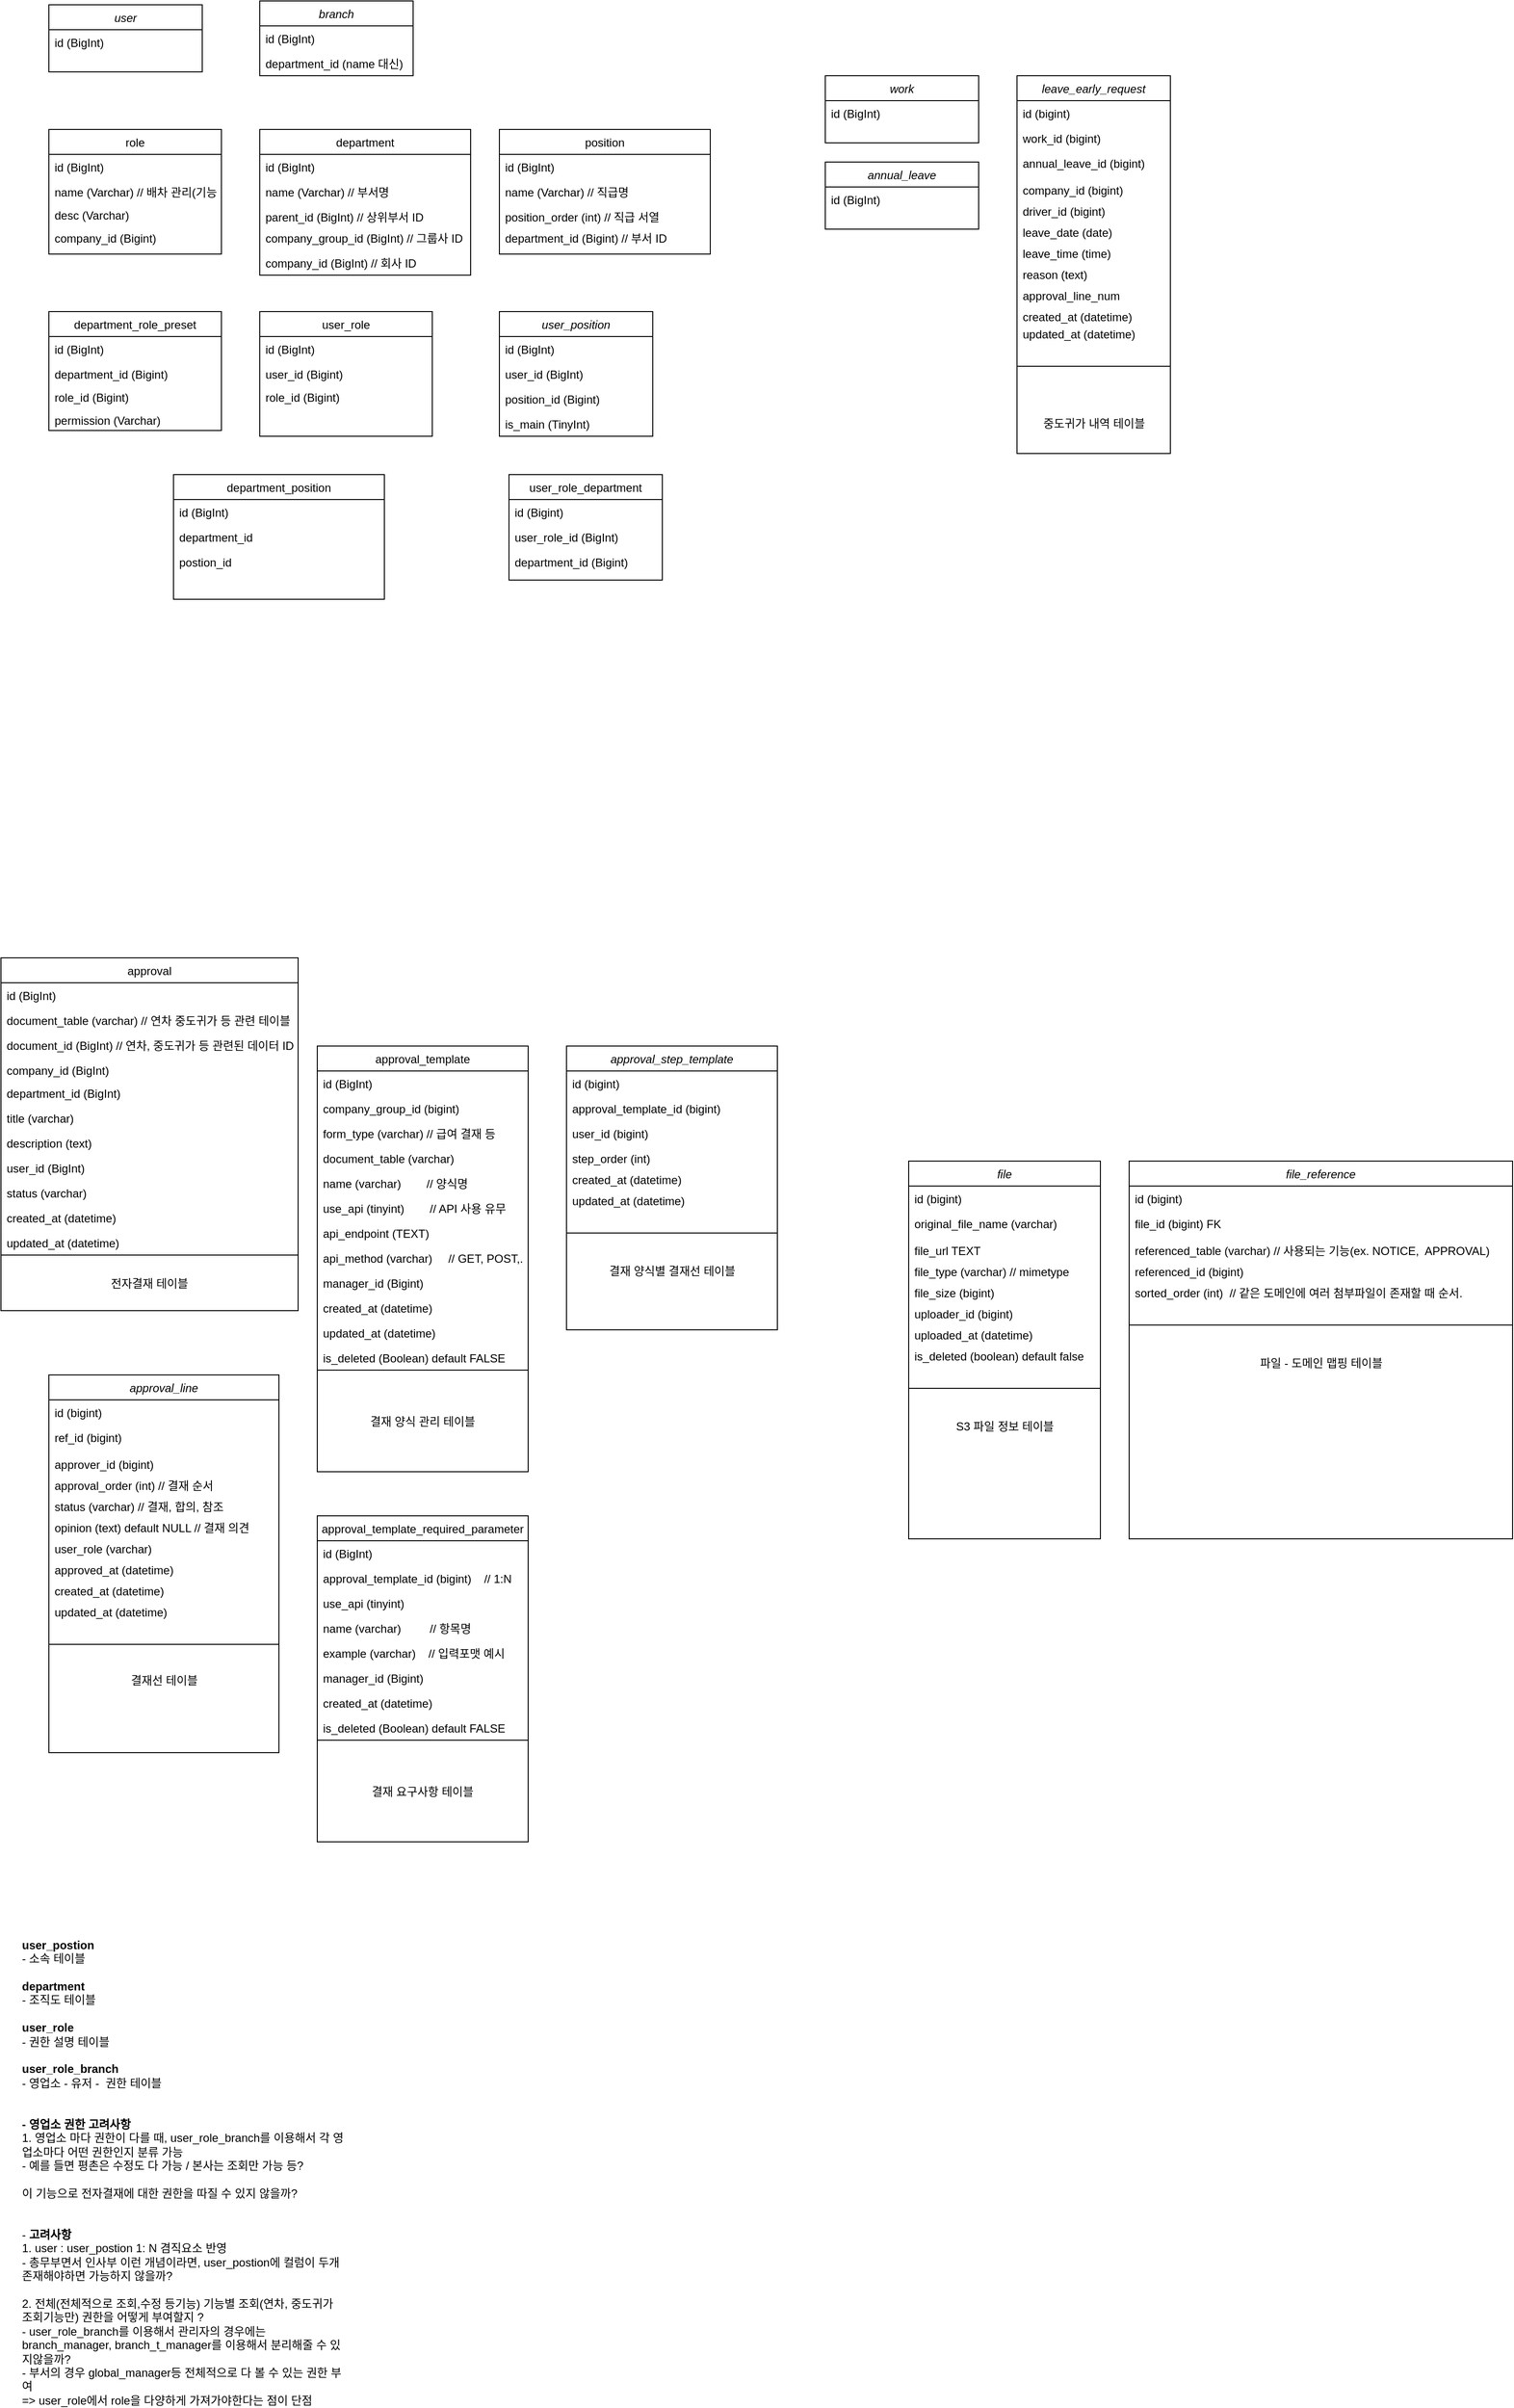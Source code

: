 <mxfile version="27.0.8">
  <diagram name="Page-1" id="8zf7ixl62vUncIlSJN14">
    <mxGraphModel dx="2066" dy="1150" grid="1" gridSize="10" guides="1" tooltips="1" connect="1" arrows="1" fold="1" page="1" pageScale="1" pageWidth="827" pageHeight="1169" math="0" shadow="0">
      <root>
        <mxCell id="0" />
        <mxCell id="1" parent="0" />
        <mxCell id="S9YEt4T9Fx8UtY1OD3hM-1" value="leave_early_request" style="swimlane;fontStyle=2;align=center;verticalAlign=top;childLayout=stackLayout;horizontal=1;startSize=26;horizontalStack=0;resizeParent=1;resizeLast=0;collapsible=1;marginBottom=0;rounded=0;shadow=0;strokeWidth=1;" parent="1" vertex="1">
          <mxGeometry x="1090" y="138" width="160" height="394" as="geometry">
            <mxRectangle x="230" y="140" width="160" height="26" as="alternateBounds" />
          </mxGeometry>
        </mxCell>
        <mxCell id="S9YEt4T9Fx8UtY1OD3hM-2" value="id (bigint)  " style="text;align=left;verticalAlign=top;spacingLeft=4;spacingRight=4;overflow=hidden;rotatable=0;points=[[0,0.5],[1,0.5]];portConstraint=eastwest;" parent="S9YEt4T9Fx8UtY1OD3hM-1" vertex="1">
          <mxGeometry y="26" width="160" height="26" as="geometry" />
        </mxCell>
        <mxCell id="XApq--l90MngrBawVmHC-1" value="work_id (bigint)" style="text;align=left;verticalAlign=top;spacingLeft=4;spacingRight=4;overflow=hidden;rotatable=0;points=[[0,0.5],[1,0.5]];portConstraint=eastwest;" parent="S9YEt4T9Fx8UtY1OD3hM-1" vertex="1">
          <mxGeometry y="52" width="160" height="26" as="geometry" />
        </mxCell>
        <mxCell id="S9YEt4T9Fx8UtY1OD3hM-3" value="annual_leave_id (bigint)&#xa;" style="text;align=left;verticalAlign=top;spacingLeft=4;spacingRight=4;overflow=hidden;rotatable=0;points=[[0,0.5],[1,0.5]];portConstraint=eastwest;rounded=0;shadow=0;html=0;" parent="S9YEt4T9Fx8UtY1OD3hM-1" vertex="1">
          <mxGeometry y="78" width="160" height="28" as="geometry" />
        </mxCell>
        <mxCell id="S9YEt4T9Fx8UtY1OD3hM-4" value="company_id (bigint)" style="text;align=left;verticalAlign=top;spacingLeft=4;spacingRight=4;overflow=hidden;rotatable=0;points=[[0,0.5],[1,0.5]];portConstraint=eastwest;rounded=0;shadow=0;html=0;" parent="S9YEt4T9Fx8UtY1OD3hM-1" vertex="1">
          <mxGeometry y="106" width="160" height="22" as="geometry" />
        </mxCell>
        <mxCell id="S9YEt4T9Fx8UtY1OD3hM-5" value="driver_id (bigint)" style="text;align=left;verticalAlign=top;spacingLeft=4;spacingRight=4;overflow=hidden;rotatable=0;points=[[0,0.5],[1,0.5]];portConstraint=eastwest;rounded=0;shadow=0;html=0;" parent="S9YEt4T9Fx8UtY1OD3hM-1" vertex="1">
          <mxGeometry y="128" width="160" height="22" as="geometry" />
        </mxCell>
        <mxCell id="S9YEt4T9Fx8UtY1OD3hM-6" value="leave_date (date)" style="text;align=left;verticalAlign=top;spacingLeft=4;spacingRight=4;overflow=hidden;rotatable=0;points=[[0,0.5],[1,0.5]];portConstraint=eastwest;rounded=0;shadow=0;html=0;" parent="S9YEt4T9Fx8UtY1OD3hM-1" vertex="1">
          <mxGeometry y="150" width="160" height="22" as="geometry" />
        </mxCell>
        <mxCell id="S9YEt4T9Fx8UtY1OD3hM-7" value="leave_time (time)" style="text;align=left;verticalAlign=top;spacingLeft=4;spacingRight=4;overflow=hidden;rotatable=0;points=[[0,0.5],[1,0.5]];portConstraint=eastwest;rounded=0;shadow=0;html=0;" parent="S9YEt4T9Fx8UtY1OD3hM-1" vertex="1">
          <mxGeometry y="172" width="160" height="22" as="geometry" />
        </mxCell>
        <mxCell id="S9YEt4T9Fx8UtY1OD3hM-8" value="reason (text)                   " style="text;align=left;verticalAlign=top;spacingLeft=4;spacingRight=4;overflow=hidden;rotatable=0;points=[[0,0.5],[1,0.5]];portConstraint=eastwest;rounded=0;shadow=0;html=0;" parent="S9YEt4T9Fx8UtY1OD3hM-1" vertex="1">
          <mxGeometry y="194" width="160" height="22" as="geometry" />
        </mxCell>
        <mxCell id="S9YEt4T9Fx8UtY1OD3hM-38" value="approval_line_num" style="text;align=left;verticalAlign=top;spacingLeft=4;spacingRight=4;overflow=hidden;rotatable=0;points=[[0,0.5],[1,0.5]];portConstraint=eastwest;rounded=0;shadow=0;html=0;" parent="S9YEt4T9Fx8UtY1OD3hM-1" vertex="1">
          <mxGeometry y="216" width="160" height="22" as="geometry" />
        </mxCell>
        <mxCell id="S9YEt4T9Fx8UtY1OD3hM-14" value="created_at (datetime)" style="text;align=left;verticalAlign=top;spacingLeft=4;spacingRight=4;overflow=hidden;rotatable=0;points=[[0,0.5],[1,0.5]];portConstraint=eastwest;rounded=0;shadow=0;html=0;" parent="S9YEt4T9Fx8UtY1OD3hM-1" vertex="1">
          <mxGeometry y="238" width="160" height="18" as="geometry" />
        </mxCell>
        <mxCell id="S9YEt4T9Fx8UtY1OD3hM-15" value="updated_at (datetime)" style="text;align=left;verticalAlign=top;spacingLeft=4;spacingRight=4;overflow=hidden;rotatable=0;points=[[0,0.5],[1,0.5]];portConstraint=eastwest;rounded=0;shadow=0;html=0;" parent="S9YEt4T9Fx8UtY1OD3hM-1" vertex="1">
          <mxGeometry y="256" width="160" height="22" as="geometry" />
        </mxCell>
        <mxCell id="S9YEt4T9Fx8UtY1OD3hM-16" value="" style="line;html=1;strokeWidth=1;align=left;verticalAlign=middle;spacingTop=-1;spacingLeft=3;spacingRight=3;rotatable=0;labelPosition=right;points=[];portConstraint=eastwest;" parent="S9YEt4T9Fx8UtY1OD3hM-1" vertex="1">
          <mxGeometry y="278" width="160" height="50" as="geometry" />
        </mxCell>
        <mxCell id="S9YEt4T9Fx8UtY1OD3hM-22" value="approval_line" style="swimlane;fontStyle=2;align=center;verticalAlign=top;childLayout=stackLayout;horizontal=1;startSize=26;horizontalStack=0;resizeParent=1;resizeLast=0;collapsible=1;marginBottom=0;rounded=0;shadow=0;strokeWidth=1;" parent="1" vertex="1">
          <mxGeometry x="80" y="1493" width="240" height="394" as="geometry">
            <mxRectangle x="230" y="140" width="160" height="26" as="alternateBounds" />
          </mxGeometry>
        </mxCell>
        <mxCell id="S9YEt4T9Fx8UtY1OD3hM-23" value="id (bigint)  " style="text;align=left;verticalAlign=top;spacingLeft=4;spacingRight=4;overflow=hidden;rotatable=0;points=[[0,0.5],[1,0.5]];portConstraint=eastwest;" parent="S9YEt4T9Fx8UtY1OD3hM-22" vertex="1">
          <mxGeometry y="26" width="240" height="26" as="geometry" />
        </mxCell>
        <mxCell id="S9YEt4T9Fx8UtY1OD3hM-24" value="ref_id (bigint)" style="text;align=left;verticalAlign=top;spacingLeft=4;spacingRight=4;overflow=hidden;rotatable=0;points=[[0,0.5],[1,0.5]];portConstraint=eastwest;rounded=0;shadow=0;html=0;" parent="S9YEt4T9Fx8UtY1OD3hM-22" vertex="1">
          <mxGeometry y="52" width="240" height="28" as="geometry" />
        </mxCell>
        <mxCell id="S9YEt4T9Fx8UtY1OD3hM-25" value="approver_id (bigint)" style="text;align=left;verticalAlign=top;spacingLeft=4;spacingRight=4;overflow=hidden;rotatable=0;points=[[0,0.5],[1,0.5]];portConstraint=eastwest;rounded=0;shadow=0;html=0;" parent="S9YEt4T9Fx8UtY1OD3hM-22" vertex="1">
          <mxGeometry y="80" width="240" height="22" as="geometry" />
        </mxCell>
        <mxCell id="S9YEt4T9Fx8UtY1OD3hM-26" value="approval_order (int) // 결재 순서" style="text;align=left;verticalAlign=top;spacingLeft=4;spacingRight=4;overflow=hidden;rotatable=0;points=[[0,0.5],[1,0.5]];portConstraint=eastwest;rounded=0;shadow=0;html=0;" parent="S9YEt4T9Fx8UtY1OD3hM-22" vertex="1">
          <mxGeometry y="102" width="240" height="22" as="geometry" />
        </mxCell>
        <mxCell id="S9YEt4T9Fx8UtY1OD3hM-27" value="status (varchar) // 결재, 합의, 참조" style="text;align=left;verticalAlign=top;spacingLeft=4;spacingRight=4;overflow=hidden;rotatable=0;points=[[0,0.5],[1,0.5]];portConstraint=eastwest;rounded=0;shadow=0;html=0;" parent="S9YEt4T9Fx8UtY1OD3hM-22" vertex="1">
          <mxGeometry y="124" width="240" height="22" as="geometry" />
        </mxCell>
        <mxCell id="qPx4dfgh2MWI2_YX_cLq-27" value="opinion (text) default NULL // 결재 의견" style="text;align=left;verticalAlign=top;spacingLeft=4;spacingRight=4;overflow=hidden;rotatable=0;points=[[0,0.5],[1,0.5]];portConstraint=eastwest;rounded=0;shadow=0;html=0;" parent="S9YEt4T9Fx8UtY1OD3hM-22" vertex="1">
          <mxGeometry y="146" width="240" height="22" as="geometry" />
        </mxCell>
        <mxCell id="S9YEt4T9Fx8UtY1OD3hM-28" value="user_role (varchar) " style="text;align=left;verticalAlign=top;spacingLeft=4;spacingRight=4;overflow=hidden;rotatable=0;points=[[0,0.5],[1,0.5]];portConstraint=eastwest;rounded=0;shadow=0;html=0;" parent="S9YEt4T9Fx8UtY1OD3hM-22" vertex="1">
          <mxGeometry y="168" width="240" height="22" as="geometry" />
        </mxCell>
        <mxCell id="S9YEt4T9Fx8UtY1OD3hM-32" value="approved_at (datetime)" style="text;align=left;verticalAlign=top;spacingLeft=4;spacingRight=4;overflow=hidden;rotatable=0;points=[[0,0.5],[1,0.5]];portConstraint=eastwest;rounded=0;shadow=0;html=0;" parent="S9YEt4T9Fx8UtY1OD3hM-22" vertex="1">
          <mxGeometry y="190" width="240" height="22" as="geometry" />
        </mxCell>
        <mxCell id="S9YEt4T9Fx8UtY1OD3hM-40" value="created_at (datetime)" style="text;align=left;verticalAlign=top;spacingLeft=4;spacingRight=4;overflow=hidden;rotatable=0;points=[[0,0.5],[1,0.5]];portConstraint=eastwest;rounded=0;shadow=0;html=0;" parent="S9YEt4T9Fx8UtY1OD3hM-22" vertex="1">
          <mxGeometry y="212" width="240" height="22" as="geometry" />
        </mxCell>
        <mxCell id="S9YEt4T9Fx8UtY1OD3hM-35" value="updated_at (datetime)" style="text;align=left;verticalAlign=top;spacingLeft=4;spacingRight=4;overflow=hidden;rotatable=0;points=[[0,0.5],[1,0.5]];portConstraint=eastwest;rounded=0;shadow=0;html=0;" parent="S9YEt4T9Fx8UtY1OD3hM-22" vertex="1">
          <mxGeometry y="234" width="240" height="22" as="geometry" />
        </mxCell>
        <mxCell id="S9YEt4T9Fx8UtY1OD3hM-36" value="" style="line;html=1;strokeWidth=1;align=left;verticalAlign=middle;spacingTop=-1;spacingLeft=3;spacingRight=3;rotatable=0;labelPosition=right;points=[];portConstraint=eastwest;" parent="S9YEt4T9Fx8UtY1OD3hM-22" vertex="1">
          <mxGeometry y="256" width="240" height="50" as="geometry" />
        </mxCell>
        <mxCell id="S9YEt4T9Fx8UtY1OD3hM-56" value="결재선 테이블&lt;div&gt;&lt;br&gt;&lt;/div&gt;" style="text;html=1;align=center;verticalAlign=middle;resizable=0;points=[];autosize=1;strokeColor=none;fillColor=none;" parent="S9YEt4T9Fx8UtY1OD3hM-22" vertex="1">
          <mxGeometry y="306" width="240" height="40" as="geometry" />
        </mxCell>
        <mxCell id="S9YEt4T9Fx8UtY1OD3hM-41" value="approval_step_template" style="swimlane;fontStyle=2;align=center;verticalAlign=top;childLayout=stackLayout;horizontal=1;startSize=26;horizontalStack=0;resizeParent=1;resizeLast=0;collapsible=1;marginBottom=0;rounded=0;shadow=0;strokeWidth=1;" parent="1" vertex="1">
          <mxGeometry x="620" y="1150" width="220" height="296" as="geometry">
            <mxRectangle x="230" y="140" width="160" height="26" as="alternateBounds" />
          </mxGeometry>
        </mxCell>
        <mxCell id="S9YEt4T9Fx8UtY1OD3hM-42" value="id (bigint)  " style="text;align=left;verticalAlign=top;spacingLeft=4;spacingRight=4;overflow=hidden;rotatable=0;points=[[0,0.5],[1,0.5]];portConstraint=eastwest;" parent="S9YEt4T9Fx8UtY1OD3hM-41" vertex="1">
          <mxGeometry y="26" width="220" height="26" as="geometry" />
        </mxCell>
        <mxCell id="qPx4dfgh2MWI2_YX_cLq-44" value="approval_template_id (bigint)  " style="text;align=left;verticalAlign=top;spacingLeft=4;spacingRight=4;overflow=hidden;rotatable=0;points=[[0,0.5],[1,0.5]];portConstraint=eastwest;" parent="S9YEt4T9Fx8UtY1OD3hM-41" vertex="1">
          <mxGeometry y="52" width="220" height="26" as="geometry" />
        </mxCell>
        <mxCell id="qPx4dfgh2MWI2_YX_cLq-45" value="user_id (bigint)" style="text;align=left;verticalAlign=top;spacingLeft=4;spacingRight=4;overflow=hidden;rotatable=0;points=[[0,0.5],[1,0.5]];portConstraint=eastwest;" parent="S9YEt4T9Fx8UtY1OD3hM-41" vertex="1">
          <mxGeometry y="78" width="220" height="26" as="geometry" />
        </mxCell>
        <mxCell id="S9YEt4T9Fx8UtY1OD3hM-44" value="step_order (int)" style="text;align=left;verticalAlign=top;spacingLeft=4;spacingRight=4;overflow=hidden;rotatable=0;points=[[0,0.5],[1,0.5]];portConstraint=eastwest;rounded=0;shadow=0;html=0;" parent="S9YEt4T9Fx8UtY1OD3hM-41" vertex="1">
          <mxGeometry y="104" width="220" height="22" as="geometry" />
        </mxCell>
        <mxCell id="S9YEt4T9Fx8UtY1OD3hM-49" value="created_at (datetime)" style="text;align=left;verticalAlign=top;spacingLeft=4;spacingRight=4;overflow=hidden;rotatable=0;points=[[0,0.5],[1,0.5]];portConstraint=eastwest;rounded=0;shadow=0;html=0;" parent="S9YEt4T9Fx8UtY1OD3hM-41" vertex="1">
          <mxGeometry y="126" width="220" height="22" as="geometry" />
        </mxCell>
        <mxCell id="S9YEt4T9Fx8UtY1OD3hM-50" value="updated_at (datetime)" style="text;align=left;verticalAlign=top;spacingLeft=4;spacingRight=4;overflow=hidden;rotatable=0;points=[[0,0.5],[1,0.5]];portConstraint=eastwest;rounded=0;shadow=0;html=0;" parent="S9YEt4T9Fx8UtY1OD3hM-41" vertex="1">
          <mxGeometry y="148" width="220" height="22" as="geometry" />
        </mxCell>
        <mxCell id="S9YEt4T9Fx8UtY1OD3hM-51" value="" style="line;html=1;strokeWidth=1;align=left;verticalAlign=middle;spacingTop=-1;spacingLeft=3;spacingRight=3;rotatable=0;labelPosition=right;points=[];portConstraint=eastwest;" parent="S9YEt4T9Fx8UtY1OD3hM-41" vertex="1">
          <mxGeometry y="170" width="220" height="50" as="geometry" />
        </mxCell>
        <mxCell id="S9YEt4T9Fx8UtY1OD3hM-52" value="결재 양식별 결재선 테이블" style="text;html=1;align=center;verticalAlign=middle;resizable=0;points=[];autosize=1;strokeColor=none;fillColor=none;" parent="S9YEt4T9Fx8UtY1OD3hM-41" vertex="1">
          <mxGeometry y="220" width="220" height="30" as="geometry" />
        </mxCell>
        <mxCell id="S9YEt4T9Fx8UtY1OD3hM-59" value="중도귀가 내역 테이블" style="text;html=1;align=center;verticalAlign=middle;resizable=0;points=[];autosize=1;strokeColor=none;fillColor=none;" parent="1" vertex="1">
          <mxGeometry x="1110" y="486" width="120" height="30" as="geometry" />
        </mxCell>
        <mxCell id="yOpz3iJKIaE72l2qNb2X-1" value="user_position" style="swimlane;fontStyle=2;align=center;verticalAlign=top;childLayout=stackLayout;horizontal=1;startSize=26;horizontalStack=0;resizeParent=1;resizeLast=0;collapsible=1;marginBottom=0;rounded=0;shadow=0;strokeWidth=1;" parent="1" vertex="1">
          <mxGeometry x="550" y="384" width="160" height="130" as="geometry">
            <mxRectangle x="230" y="140" width="160" height="26" as="alternateBounds" />
          </mxGeometry>
        </mxCell>
        <mxCell id="yOpz3iJKIaE72l2qNb2X-2" value="id (BigInt)   " style="text;align=left;verticalAlign=top;spacingLeft=4;spacingRight=4;overflow=hidden;rotatable=0;points=[[0,0.5],[1,0.5]];portConstraint=eastwest;" parent="yOpz3iJKIaE72l2qNb2X-1" vertex="1">
          <mxGeometry y="26" width="160" height="26" as="geometry" />
        </mxCell>
        <mxCell id="yOpz3iJKIaE72l2qNb2X-3" value="user_id (BigInt)" style="text;align=left;verticalAlign=top;spacingLeft=4;spacingRight=4;overflow=hidden;rotatable=0;points=[[0,0.5],[1,0.5]];portConstraint=eastwest;rounded=0;shadow=0;html=0;" parent="yOpz3iJKIaE72l2qNb2X-1" vertex="1">
          <mxGeometry y="52" width="160" height="26" as="geometry" />
        </mxCell>
        <mxCell id="yOpz3iJKIaE72l2qNb2X-5" value="position_id (Bigint)" style="text;align=left;verticalAlign=top;spacingLeft=4;spacingRight=4;overflow=hidden;rotatable=0;points=[[0,0.5],[1,0.5]];portConstraint=eastwest;rounded=0;shadow=0;html=0;" parent="yOpz3iJKIaE72l2qNb2X-1" vertex="1">
          <mxGeometry y="78" width="160" height="26" as="geometry" />
        </mxCell>
        <mxCell id="yOpz3iJKIaE72l2qNb2X-6" value="is_main (TinyInt)" style="text;align=left;verticalAlign=top;spacingLeft=4;spacingRight=4;overflow=hidden;rotatable=0;points=[[0,0.5],[1,0.5]];portConstraint=eastwest;rounded=0;shadow=0;html=0;" parent="yOpz3iJKIaE72l2qNb2X-1" vertex="1">
          <mxGeometry y="104" width="160" height="26" as="geometry" />
        </mxCell>
        <mxCell id="yOpz3iJKIaE72l2qNb2X-7" value="department_role_preset" style="swimlane;fontStyle=0;align=center;verticalAlign=top;childLayout=stackLayout;horizontal=1;startSize=26;horizontalStack=0;resizeParent=1;resizeLast=0;collapsible=1;marginBottom=0;rounded=0;shadow=0;strokeWidth=1;" parent="1" vertex="1">
          <mxGeometry x="80" y="384" width="180" height="124" as="geometry">
            <mxRectangle x="130" y="380" width="160" height="26" as="alternateBounds" />
          </mxGeometry>
        </mxCell>
        <mxCell id="yOpz3iJKIaE72l2qNb2X-8" value="id (BigInt)" style="text;align=left;verticalAlign=top;spacingLeft=4;spacingRight=4;overflow=hidden;rotatable=0;points=[[0,0.5],[1,0.5]];portConstraint=eastwest;" parent="yOpz3iJKIaE72l2qNb2X-7" vertex="1">
          <mxGeometry y="26" width="180" height="26" as="geometry" />
        </mxCell>
        <mxCell id="yOpz3iJKIaE72l2qNb2X-9" value="department_id (Bigint)" style="text;align=left;verticalAlign=top;spacingLeft=4;spacingRight=4;overflow=hidden;rotatable=0;points=[[0,0.5],[1,0.5]];portConstraint=eastwest;rounded=0;shadow=0;html=0;" parent="yOpz3iJKIaE72l2qNb2X-7" vertex="1">
          <mxGeometry y="52" width="180" height="24" as="geometry" />
        </mxCell>
        <mxCell id="yOpz3iJKIaE72l2qNb2X-10" value="role_id (Bigint)" style="text;align=left;verticalAlign=top;spacingLeft=4;spacingRight=4;overflow=hidden;rotatable=0;points=[[0,0.5],[1,0.5]];portConstraint=eastwest;rounded=0;shadow=0;html=0;" parent="yOpz3iJKIaE72l2qNb2X-7" vertex="1">
          <mxGeometry y="76" width="180" height="24" as="geometry" />
        </mxCell>
        <mxCell id="yOpz3iJKIaE72l2qNb2X-50" value="permission (Varchar)" style="text;align=left;verticalAlign=top;spacingLeft=4;spacingRight=4;overflow=hidden;rotatable=0;points=[[0,0.5],[1,0.5]];portConstraint=eastwest;rounded=0;shadow=0;html=0;" parent="yOpz3iJKIaE72l2qNb2X-7" vertex="1">
          <mxGeometry y="100" width="180" height="24" as="geometry" />
        </mxCell>
        <mxCell id="yOpz3iJKIaE72l2qNb2X-13" value="user_role_department&#xa;&#xa;" style="swimlane;fontStyle=0;align=center;verticalAlign=top;childLayout=stackLayout;horizontal=1;startSize=26;horizontalStack=0;resizeParent=1;resizeLast=0;collapsible=1;marginBottom=0;rounded=0;shadow=0;strokeWidth=1;" parent="1" vertex="1">
          <mxGeometry x="560" y="554" width="160" height="110" as="geometry">
            <mxRectangle x="340" y="380" width="170" height="26" as="alternateBounds" />
          </mxGeometry>
        </mxCell>
        <mxCell id="yOpz3iJKIaE72l2qNb2X-14" value="id (Bigint)" style="text;align=left;verticalAlign=top;spacingLeft=4;spacingRight=4;overflow=hidden;rotatable=0;points=[[0,0.5],[1,0.5]];portConstraint=eastwest;" parent="yOpz3iJKIaE72l2qNb2X-13" vertex="1">
          <mxGeometry y="26" width="160" height="26" as="geometry" />
        </mxCell>
        <mxCell id="yOpz3iJKIaE72l2qNb2X-16" value="user_role_id (BigInt)" style="text;align=left;verticalAlign=top;spacingLeft=4;spacingRight=4;overflow=hidden;rotatable=0;points=[[0,0.5],[1,0.5]];portConstraint=eastwest;" parent="yOpz3iJKIaE72l2qNb2X-13" vertex="1">
          <mxGeometry y="52" width="160" height="26" as="geometry" />
        </mxCell>
        <mxCell id="yOpz3iJKIaE72l2qNb2X-17" value="department_id (Bigint)" style="text;align=left;verticalAlign=top;spacingLeft=4;spacingRight=4;overflow=hidden;rotatable=0;points=[[0,0.5],[1,0.5]];portConstraint=eastwest;" parent="yOpz3iJKIaE72l2qNb2X-13" vertex="1">
          <mxGeometry y="78" width="160" height="26" as="geometry" />
        </mxCell>
        <mxCell id="yOpz3iJKIaE72l2qNb2X-18" value="department" style="swimlane;fontStyle=0;align=center;verticalAlign=top;childLayout=stackLayout;horizontal=1;startSize=26;horizontalStack=0;resizeParent=1;resizeLast=0;collapsible=1;marginBottom=0;rounded=0;shadow=0;strokeWidth=1;" parent="1" vertex="1">
          <mxGeometry x="300" y="194" width="220" height="152" as="geometry">
            <mxRectangle x="550" y="140" width="160" height="26" as="alternateBounds" />
          </mxGeometry>
        </mxCell>
        <mxCell id="yOpz3iJKIaE72l2qNb2X-19" value="id (BigInt)" style="text;align=left;verticalAlign=top;spacingLeft=4;spacingRight=4;overflow=hidden;rotatable=0;points=[[0,0.5],[1,0.5]];portConstraint=eastwest;" parent="yOpz3iJKIaE72l2qNb2X-18" vertex="1">
          <mxGeometry y="26" width="220" height="26" as="geometry" />
        </mxCell>
        <mxCell id="yOpz3iJKIaE72l2qNb2X-20" value="name (Varchar) // 부서명" style="text;align=left;verticalAlign=top;spacingLeft=4;spacingRight=4;overflow=hidden;rotatable=0;points=[[0,0.5],[1,0.5]];portConstraint=eastwest;rounded=0;shadow=0;html=0;" parent="yOpz3iJKIaE72l2qNb2X-18" vertex="1">
          <mxGeometry y="52" width="220" height="26" as="geometry" />
        </mxCell>
        <mxCell id="yOpz3iJKIaE72l2qNb2X-21" value="parent_id (BigInt) // 상위부서 ID" style="text;align=left;verticalAlign=top;spacingLeft=4;spacingRight=4;overflow=hidden;rotatable=0;points=[[0,0.5],[1,0.5]];portConstraint=eastwest;rounded=0;shadow=0;html=0;" parent="yOpz3iJKIaE72l2qNb2X-18" vertex="1">
          <mxGeometry y="78" width="220" height="22" as="geometry" />
        </mxCell>
        <mxCell id="yOpz3iJKIaE72l2qNb2X-34" value="company_group_id (BigInt) // 그룹사 ID" style="text;align=left;verticalAlign=top;spacingLeft=4;spacingRight=4;overflow=hidden;rotatable=0;points=[[0,0.5],[1,0.5]];portConstraint=eastwest;rounded=0;shadow=0;html=0;" parent="yOpz3iJKIaE72l2qNb2X-18" vertex="1">
          <mxGeometry y="100" width="220" height="26" as="geometry" />
        </mxCell>
        <mxCell id="yOpz3iJKIaE72l2qNb2X-35" value="company_id (BigInt) // 회사 ID" style="text;align=left;verticalAlign=top;spacingLeft=4;spacingRight=4;overflow=hidden;rotatable=0;points=[[0,0.5],[1,0.5]];portConstraint=eastwest;rounded=0;shadow=0;html=0;" parent="yOpz3iJKIaE72l2qNb2X-18" vertex="1">
          <mxGeometry y="126" width="220" height="26" as="geometry" />
        </mxCell>
        <mxCell id="yOpz3iJKIaE72l2qNb2X-24" value="user" style="swimlane;fontStyle=2;align=center;verticalAlign=top;childLayout=stackLayout;horizontal=1;startSize=26;horizontalStack=0;resizeParent=1;resizeLast=0;collapsible=1;marginBottom=0;rounded=0;shadow=0;strokeWidth=1;" parent="1" vertex="1">
          <mxGeometry x="80" y="64" width="160" height="70" as="geometry">
            <mxRectangle x="230" y="140" width="160" height="26" as="alternateBounds" />
          </mxGeometry>
        </mxCell>
        <mxCell id="yOpz3iJKIaE72l2qNb2X-25" value="id (BigInt)   " style="text;align=left;verticalAlign=top;spacingLeft=4;spacingRight=4;overflow=hidden;rotatable=0;points=[[0,0.5],[1,0.5]];portConstraint=eastwest;" parent="yOpz3iJKIaE72l2qNb2X-24" vertex="1">
          <mxGeometry y="26" width="160" height="26" as="geometry" />
        </mxCell>
        <mxCell id="yOpz3iJKIaE72l2qNb2X-28" value="branch" style="swimlane;fontStyle=2;align=center;verticalAlign=top;childLayout=stackLayout;horizontal=1;startSize=26;horizontalStack=0;resizeParent=1;resizeLast=0;collapsible=1;marginBottom=0;rounded=0;shadow=0;strokeWidth=1;" parent="1" vertex="1">
          <mxGeometry x="300" y="60" width="160" height="78" as="geometry">
            <mxRectangle x="230" y="140" width="160" height="26" as="alternateBounds" />
          </mxGeometry>
        </mxCell>
        <mxCell id="yOpz3iJKIaE72l2qNb2X-29" value="id (BigInt)   " style="text;align=left;verticalAlign=top;spacingLeft=4;spacingRight=4;overflow=hidden;rotatable=0;points=[[0,0.5],[1,0.5]];portConstraint=eastwest;" parent="yOpz3iJKIaE72l2qNb2X-28" vertex="1">
          <mxGeometry y="26" width="160" height="26" as="geometry" />
        </mxCell>
        <mxCell id="yOpz3iJKIaE72l2qNb2X-56" value="department_id (name 대신)" style="text;align=left;verticalAlign=top;spacingLeft=4;spacingRight=4;overflow=hidden;rotatable=0;points=[[0,0.5],[1,0.5]];portConstraint=eastwest;" parent="yOpz3iJKIaE72l2qNb2X-28" vertex="1">
          <mxGeometry y="52" width="160" height="26" as="geometry" />
        </mxCell>
        <mxCell id="yOpz3iJKIaE72l2qNb2X-31" value="&lt;b&gt;user_postion&lt;/b&gt;&lt;br&gt;- 소속 테이블&lt;div&gt;&lt;br&gt;&lt;/div&gt;&lt;div&gt;&lt;b&gt;department&lt;/b&gt;&lt;br&gt;- 조직도 테이블&lt;br&gt;&lt;br&gt;&lt;/div&gt;&lt;div&gt;&lt;b&gt;user_role&lt;/b&gt;&lt;br&gt;- 권한 설명 테이블&lt;/div&gt;&lt;div&gt;&lt;br&gt;&lt;/div&gt;&lt;div&gt;&lt;b&gt;user_role_branch&lt;/b&gt;&lt;/div&gt;&lt;div&gt;- 영업소 - 유저 -&amp;nbsp; 권한 테이블&lt;br&gt;&lt;br&gt;&lt;br&gt;&lt;b&gt;- 영업소 권한 고려사항&lt;/b&gt;&lt;br&gt;1. 영업소 마다 권한이 다를 때, user_role_branch를 이용해서 각 영업소마다 어떤 권한인지 분류 가능&lt;br&gt;- 예를 들면 평촌은 수정도 다 가능 / 본사는 조회만 가능 등?&lt;/div&gt;&lt;div&gt;&lt;br&gt;&lt;/div&gt;&lt;div&gt;이 기능으로 전자결재에 대한 권한을 따질 수 있지 않을까?&lt;/div&gt;&lt;div&gt;&lt;br&gt;&lt;br&gt;-&lt;b&gt; 고려사항&lt;/b&gt;&lt;br&gt;1. user : user_postion 1: N 겸직요소 반영&lt;/div&gt;&lt;div&gt;- 총무부면서 인사부 이런 개념이라면, user_postion에 컬럼이 두개 존재해야하면 가능하지 않을까?&lt;/div&gt;&lt;div&gt;&lt;br&gt;&lt;/div&gt;&lt;div&gt;2. 전체(전체적으로 조회,수정 등기능) 기능별 조회(연차, 중도귀가 조회기능만) 권한을 어떻게 부여할지 ?&lt;/div&gt;&lt;div&gt;- user_role_branch를 이용해서 관리자의 경우에는 branch_manager, branch_t_manager를 이용해서 분리해줄 수 있지않을까?&lt;br&gt;- 부서의 경우 global_manager등 전체적으로 다 볼 수 있는 권한 부여&lt;/div&gt;&lt;div&gt;=&amp;gt; user_role에서 role을 다양하게 가져가야한다는 점이 단점&lt;/div&gt;" style="text;html=1;align=left;verticalAlign=middle;whiteSpace=wrap;rounded=0;" parent="1" vertex="1">
          <mxGeometry x="50" y="2090" width="340" height="470" as="geometry" />
        </mxCell>
        <mxCell id="yOpz3iJKIaE72l2qNb2X-37" value="position" style="swimlane;fontStyle=0;align=center;verticalAlign=top;childLayout=stackLayout;horizontal=1;startSize=26;horizontalStack=0;resizeParent=1;resizeLast=0;collapsible=1;marginBottom=0;rounded=0;shadow=0;strokeWidth=1;" parent="1" vertex="1">
          <mxGeometry x="550" y="194" width="220" height="130" as="geometry">
            <mxRectangle x="550" y="140" width="160" height="26" as="alternateBounds" />
          </mxGeometry>
        </mxCell>
        <mxCell id="yOpz3iJKIaE72l2qNb2X-38" value="id (BigInt)" style="text;align=left;verticalAlign=top;spacingLeft=4;spacingRight=4;overflow=hidden;rotatable=0;points=[[0,0.5],[1,0.5]];portConstraint=eastwest;" parent="yOpz3iJKIaE72l2qNb2X-37" vertex="1">
          <mxGeometry y="26" width="220" height="26" as="geometry" />
        </mxCell>
        <mxCell id="yOpz3iJKIaE72l2qNb2X-39" value="name (Varchar) // 직급명" style="text;align=left;verticalAlign=top;spacingLeft=4;spacingRight=4;overflow=hidden;rotatable=0;points=[[0,0.5],[1,0.5]];portConstraint=eastwest;rounded=0;shadow=0;html=0;" parent="yOpz3iJKIaE72l2qNb2X-37" vertex="1">
          <mxGeometry y="52" width="220" height="26" as="geometry" />
        </mxCell>
        <mxCell id="yOpz3iJKIaE72l2qNb2X-40" value="position_order (int) // 직급 서열" style="text;align=left;verticalAlign=top;spacingLeft=4;spacingRight=4;overflow=hidden;rotatable=0;points=[[0,0.5],[1,0.5]];portConstraint=eastwest;rounded=0;shadow=0;html=0;" parent="yOpz3iJKIaE72l2qNb2X-37" vertex="1">
          <mxGeometry y="78" width="220" height="22" as="geometry" />
        </mxCell>
        <mxCell id="yOpz3iJKIaE72l2qNb2X-41" value="department_id (Bigint) // 부서 ID" style="text;align=left;verticalAlign=top;spacingLeft=4;spacingRight=4;overflow=hidden;rotatable=0;points=[[0,0.5],[1,0.5]];portConstraint=eastwest;rounded=0;shadow=0;html=0;" parent="yOpz3iJKIaE72l2qNb2X-37" vertex="1">
          <mxGeometry y="100" width="220" height="26" as="geometry" />
        </mxCell>
        <mxCell id="yOpz3iJKIaE72l2qNb2X-45" value="role" style="swimlane;fontStyle=0;align=center;verticalAlign=top;childLayout=stackLayout;horizontal=1;startSize=26;horizontalStack=0;resizeParent=1;resizeLast=0;collapsible=1;marginBottom=0;rounded=0;shadow=0;strokeWidth=1;" parent="1" vertex="1">
          <mxGeometry x="80" y="194" width="180" height="130" as="geometry">
            <mxRectangle x="130" y="380" width="160" height="26" as="alternateBounds" />
          </mxGeometry>
        </mxCell>
        <mxCell id="yOpz3iJKIaE72l2qNb2X-46" value="id (BigInt)" style="text;align=left;verticalAlign=top;spacingLeft=4;spacingRight=4;overflow=hidden;rotatable=0;points=[[0,0.5],[1,0.5]];portConstraint=eastwest;" parent="yOpz3iJKIaE72l2qNb2X-45" vertex="1">
          <mxGeometry y="26" width="180" height="26" as="geometry" />
        </mxCell>
        <mxCell id="yOpz3iJKIaE72l2qNb2X-47" value="name (Varchar) // 배차 관리(기능)" style="text;align=left;verticalAlign=top;spacingLeft=4;spacingRight=4;overflow=hidden;rotatable=0;points=[[0,0.5],[1,0.5]];portConstraint=eastwest;rounded=0;shadow=0;html=0;" parent="yOpz3iJKIaE72l2qNb2X-45" vertex="1">
          <mxGeometry y="52" width="180" height="24" as="geometry" />
        </mxCell>
        <mxCell id="yOpz3iJKIaE72l2qNb2X-48" value="desc (Varchar)" style="text;align=left;verticalAlign=top;spacingLeft=4;spacingRight=4;overflow=hidden;rotatable=0;points=[[0,0.5],[1,0.5]];portConstraint=eastwest;rounded=0;shadow=0;html=0;" parent="yOpz3iJKIaE72l2qNb2X-45" vertex="1">
          <mxGeometry y="76" width="180" height="24" as="geometry" />
        </mxCell>
        <mxCell id="yOpz3iJKIaE72l2qNb2X-49" value="company_id (Bigint)" style="text;align=left;verticalAlign=top;spacingLeft=4;spacingRight=4;overflow=hidden;rotatable=0;points=[[0,0.5],[1,0.5]];portConstraint=eastwest;rounded=0;shadow=0;html=0;" parent="yOpz3iJKIaE72l2qNb2X-45" vertex="1">
          <mxGeometry y="100" width="180" height="24" as="geometry" />
        </mxCell>
        <mxCell id="yOpz3iJKIaE72l2qNb2X-51" value="user_role" style="swimlane;fontStyle=0;align=center;verticalAlign=top;childLayout=stackLayout;horizontal=1;startSize=26;horizontalStack=0;resizeParent=1;resizeLast=0;collapsible=1;marginBottom=0;rounded=0;shadow=0;strokeWidth=1;" parent="1" vertex="1">
          <mxGeometry x="300" y="384" width="180" height="130" as="geometry">
            <mxRectangle x="130" y="380" width="160" height="26" as="alternateBounds" />
          </mxGeometry>
        </mxCell>
        <mxCell id="yOpz3iJKIaE72l2qNb2X-52" value="id (BigInt)" style="text;align=left;verticalAlign=top;spacingLeft=4;spacingRight=4;overflow=hidden;rotatable=0;points=[[0,0.5],[1,0.5]];portConstraint=eastwest;" parent="yOpz3iJKIaE72l2qNb2X-51" vertex="1">
          <mxGeometry y="26" width="180" height="26" as="geometry" />
        </mxCell>
        <mxCell id="yOpz3iJKIaE72l2qNb2X-53" value="user_id (Bigint)" style="text;align=left;verticalAlign=top;spacingLeft=4;spacingRight=4;overflow=hidden;rotatable=0;points=[[0,0.5],[1,0.5]];portConstraint=eastwest;rounded=0;shadow=0;html=0;" parent="yOpz3iJKIaE72l2qNb2X-51" vertex="1">
          <mxGeometry y="52" width="180" height="24" as="geometry" />
        </mxCell>
        <mxCell id="yOpz3iJKIaE72l2qNb2X-54" value="role_id (Bigint)" style="text;align=left;verticalAlign=top;spacingLeft=4;spacingRight=4;overflow=hidden;rotatable=0;points=[[0,0.5],[1,0.5]];portConstraint=eastwest;rounded=0;shadow=0;html=0;" parent="yOpz3iJKIaE72l2qNb2X-51" vertex="1">
          <mxGeometry y="76" width="180" height="24" as="geometry" />
        </mxCell>
        <mxCell id="inn9aU1gSN0s8worG6A0-8" value="department_position" style="swimlane;fontStyle=0;align=center;verticalAlign=top;childLayout=stackLayout;horizontal=1;startSize=26;horizontalStack=0;resizeParent=1;resizeLast=0;collapsible=1;marginBottom=0;rounded=0;shadow=0;strokeWidth=1;" parent="1" vertex="1">
          <mxGeometry x="210" y="554" width="220" height="130" as="geometry">
            <mxRectangle x="550" y="140" width="160" height="26" as="alternateBounds" />
          </mxGeometry>
        </mxCell>
        <mxCell id="inn9aU1gSN0s8worG6A0-9" value="id (BigInt)" style="text;align=left;verticalAlign=top;spacingLeft=4;spacingRight=4;overflow=hidden;rotatable=0;points=[[0,0.5],[1,0.5]];portConstraint=eastwest;" parent="inn9aU1gSN0s8worG6A0-8" vertex="1">
          <mxGeometry y="26" width="220" height="26" as="geometry" />
        </mxCell>
        <mxCell id="inn9aU1gSN0s8worG6A0-10" value="department_id" style="text;align=left;verticalAlign=top;spacingLeft=4;spacingRight=4;overflow=hidden;rotatable=0;points=[[0,0.5],[1,0.5]];portConstraint=eastwest;rounded=0;shadow=0;html=0;" parent="inn9aU1gSN0s8worG6A0-8" vertex="1">
          <mxGeometry y="52" width="220" height="26" as="geometry" />
        </mxCell>
        <mxCell id="inn9aU1gSN0s8worG6A0-11" value="postion_id" style="text;align=left;verticalAlign=top;spacingLeft=4;spacingRight=4;overflow=hidden;rotatable=0;points=[[0,0.5],[1,0.5]];portConstraint=eastwest;rounded=0;shadow=0;html=0;" parent="inn9aU1gSN0s8worG6A0-8" vertex="1">
          <mxGeometry y="78" width="220" height="22" as="geometry" />
        </mxCell>
        <mxCell id="inn9aU1gSN0s8worG6A0-12" value="approval" style="swimlane;fontStyle=0;align=center;verticalAlign=top;childLayout=stackLayout;horizontal=1;startSize=26;horizontalStack=0;resizeParent=1;resizeLast=0;collapsible=1;marginBottom=0;rounded=0;shadow=0;strokeWidth=1;" parent="1" vertex="1">
          <mxGeometry x="30" y="1058" width="310" height="368" as="geometry">
            <mxRectangle x="550" y="140" width="160" height="26" as="alternateBounds" />
          </mxGeometry>
        </mxCell>
        <mxCell id="inn9aU1gSN0s8worG6A0-13" value="id (BigInt)" style="text;align=left;verticalAlign=top;spacingLeft=4;spacingRight=4;overflow=hidden;rotatable=0;points=[[0,0.5],[1,0.5]];portConstraint=eastwest;" parent="inn9aU1gSN0s8worG6A0-12" vertex="1">
          <mxGeometry y="26" width="310" height="26" as="geometry" />
        </mxCell>
        <mxCell id="qPx4dfgh2MWI2_YX_cLq-41" value="document_table (varchar) // 연차 중도귀가 등 관련 테이블" style="text;align=left;verticalAlign=top;spacingLeft=4;spacingRight=4;overflow=hidden;rotatable=0;points=[[0,0.5],[1,0.5]];portConstraint=eastwest;rounded=0;shadow=0;html=0;" parent="inn9aU1gSN0s8worG6A0-12" vertex="1">
          <mxGeometry y="52" width="310" height="26" as="geometry" />
        </mxCell>
        <mxCell id="inn9aU1gSN0s8worG6A0-14" value="document_id (BigInt) // 연차, 중도귀가 등 관련된 데이터 ID" style="text;align=left;verticalAlign=top;spacingLeft=4;spacingRight=4;overflow=hidden;rotatable=0;points=[[0,0.5],[1,0.5]];portConstraint=eastwest;rounded=0;shadow=0;html=0;" parent="inn9aU1gSN0s8worG6A0-12" vertex="1">
          <mxGeometry y="78" width="310" height="26" as="geometry" />
        </mxCell>
        <mxCell id="inn9aU1gSN0s8worG6A0-45" value="company_id (BigInt)" style="text;align=left;verticalAlign=top;spacingLeft=4;spacingRight=4;overflow=hidden;rotatable=0;points=[[0,0.5],[1,0.5]];portConstraint=eastwest;rounded=0;shadow=0;html=0;" parent="inn9aU1gSN0s8worG6A0-12" vertex="1">
          <mxGeometry y="104" width="310" height="24" as="geometry" />
        </mxCell>
        <mxCell id="qPx4dfgh2MWI2_YX_cLq-39" value="department_id (BigInt)" style="text;align=left;verticalAlign=top;spacingLeft=4;spacingRight=4;overflow=hidden;rotatable=0;points=[[0,0.5],[1,0.5]];portConstraint=eastwest;rounded=0;shadow=0;html=0;" parent="inn9aU1gSN0s8worG6A0-12" vertex="1">
          <mxGeometry y="128" width="310" height="26" as="geometry" />
        </mxCell>
        <mxCell id="qPx4dfgh2MWI2_YX_cLq-42" value="title (varchar)" style="text;align=left;verticalAlign=top;spacingLeft=4;spacingRight=4;overflow=hidden;rotatable=0;points=[[0,0.5],[1,0.5]];portConstraint=eastwest;rounded=0;shadow=0;html=0;" parent="inn9aU1gSN0s8worG6A0-12" vertex="1">
          <mxGeometry y="154" width="310" height="26" as="geometry" />
        </mxCell>
        <mxCell id="qPx4dfgh2MWI2_YX_cLq-43" value="description (text)" style="text;align=left;verticalAlign=top;spacingLeft=4;spacingRight=4;overflow=hidden;rotatable=0;points=[[0,0.5],[1,0.5]];portConstraint=eastwest;rounded=0;shadow=0;html=0;" parent="inn9aU1gSN0s8worG6A0-12" vertex="1">
          <mxGeometry y="180" width="310" height="26" as="geometry" />
        </mxCell>
        <mxCell id="inn9aU1gSN0s8worG6A0-44" value="user_id (BigInt)" style="text;align=left;verticalAlign=top;spacingLeft=4;spacingRight=4;overflow=hidden;rotatable=0;points=[[0,0.5],[1,0.5]];portConstraint=eastwest;rounded=0;shadow=0;html=0;" parent="inn9aU1gSN0s8worG6A0-12" vertex="1">
          <mxGeometry y="206" width="310" height="26" as="geometry" />
        </mxCell>
        <mxCell id="qPx4dfgh2MWI2_YX_cLq-38" value="status (varchar)" style="text;align=left;verticalAlign=top;spacingLeft=4;spacingRight=4;overflow=hidden;rotatable=0;points=[[0,0.5],[1,0.5]];portConstraint=eastwest;rounded=0;shadow=0;html=0;" parent="inn9aU1gSN0s8worG6A0-12" vertex="1">
          <mxGeometry y="232" width="310" height="26" as="geometry" />
        </mxCell>
        <mxCell id="qPx4dfgh2MWI2_YX_cLq-29" value="created_at (datetime)" style="text;align=left;verticalAlign=top;spacingLeft=4;spacingRight=4;overflow=hidden;rotatable=0;points=[[0,0.5],[1,0.5]];portConstraint=eastwest;rounded=0;shadow=0;html=0;" parent="inn9aU1gSN0s8worG6A0-12" vertex="1">
          <mxGeometry y="258" width="310" height="26" as="geometry" />
        </mxCell>
        <mxCell id="qPx4dfgh2MWI2_YX_cLq-30" value="updated_at (datetime)" style="text;align=left;verticalAlign=top;spacingLeft=4;spacingRight=4;overflow=hidden;rotatable=0;points=[[0,0.5],[1,0.5]];portConstraint=eastwest;rounded=0;shadow=0;html=0;" parent="inn9aU1gSN0s8worG6A0-12" vertex="1">
          <mxGeometry y="284" width="310" height="26" as="geometry" />
        </mxCell>
        <mxCell id="qPx4dfgh2MWI2_YX_cLq-34" value="전자결재 테이블" style="text;align=center;verticalAlign=middle;spacingLeft=4;spacingRight=4;overflow=hidden;rotatable=0;points=[[0,0.5],[1,0.5]];portConstraint=eastwest;rounded=0;shadow=0;html=0;strokeColor=default;" parent="inn9aU1gSN0s8worG6A0-12" vertex="1">
          <mxGeometry y="310" width="310" height="58" as="geometry" />
        </mxCell>
        <mxCell id="inn9aU1gSN0s8worG6A0-20" value="approval_template" style="swimlane;fontStyle=0;align=center;verticalAlign=top;childLayout=stackLayout;horizontal=1;startSize=26;horizontalStack=0;resizeParent=1;resizeLast=0;collapsible=1;marginBottom=0;rounded=0;shadow=0;strokeWidth=1;" parent="1" vertex="1">
          <mxGeometry x="360" y="1150" width="220" height="444" as="geometry">
            <mxRectangle x="550" y="140" width="160" height="26" as="alternateBounds" />
          </mxGeometry>
        </mxCell>
        <mxCell id="inn9aU1gSN0s8worG6A0-21" value="id (BigInt)" style="text;align=left;verticalAlign=top;spacingLeft=4;spacingRight=4;overflow=hidden;rotatable=0;points=[[0,0.5],[1,0.5]];portConstraint=eastwest;" parent="inn9aU1gSN0s8worG6A0-20" vertex="1">
          <mxGeometry y="26" width="220" height="26" as="geometry" />
        </mxCell>
        <mxCell id="qPx4dfgh2MWI2_YX_cLq-35" value="company_group_id (bigint)" style="text;align=left;verticalAlign=top;spacingLeft=4;spacingRight=4;overflow=hidden;rotatable=0;points=[[0,0.5],[1,0.5]];portConstraint=eastwest;" parent="inn9aU1gSN0s8worG6A0-20" vertex="1">
          <mxGeometry y="52" width="220" height="26" as="geometry" />
        </mxCell>
        <mxCell id="inn9aU1gSN0s8worG6A0-25" value="form_type (varchar) // 급여 결재 등" style="text;align=left;verticalAlign=top;spacingLeft=4;spacingRight=4;overflow=hidden;rotatable=0;points=[[0,0.5],[1,0.5]];portConstraint=eastwest;" parent="inn9aU1gSN0s8worG6A0-20" vertex="1">
          <mxGeometry y="78" width="220" height="26" as="geometry" />
        </mxCell>
        <mxCell id="qPx4dfgh2MWI2_YX_cLq-46" value="document_table (varchar)" style="text;align=left;verticalAlign=top;spacingLeft=4;spacingRight=4;overflow=hidden;rotatable=0;points=[[0,0.5],[1,0.5]];portConstraint=eastwest;" parent="inn9aU1gSN0s8worG6A0-20" vertex="1">
          <mxGeometry y="104" width="220" height="26" as="geometry" />
        </mxCell>
        <mxCell id="inn9aU1gSN0s8worG6A0-26" value="name (varchar)        // 양식명" style="text;align=left;verticalAlign=top;spacingLeft=4;spacingRight=4;overflow=hidden;rotatable=0;points=[[0,0.5],[1,0.5]];portConstraint=eastwest;" parent="inn9aU1gSN0s8worG6A0-20" vertex="1">
          <mxGeometry y="130" width="220" height="26" as="geometry" />
        </mxCell>
        <mxCell id="f0EHuNOJeKSP6Y1ciPjj-1" value="use_api (tinyint)        // API 사용 유무" style="text;align=left;verticalAlign=top;spacingLeft=4;spacingRight=4;overflow=hidden;rotatable=0;points=[[0,0.5],[1,0.5]];portConstraint=eastwest;" vertex="1" parent="inn9aU1gSN0s8worG6A0-20">
          <mxGeometry y="156" width="220" height="26" as="geometry" />
        </mxCell>
        <mxCell id="f0EHuNOJeKSP6Y1ciPjj-2" value="api_endpoint (TEXT)" style="text;align=left;verticalAlign=top;spacingLeft=4;spacingRight=4;overflow=hidden;rotatable=0;points=[[0,0.5],[1,0.5]];portConstraint=eastwest;" vertex="1" parent="inn9aU1gSN0s8worG6A0-20">
          <mxGeometry y="182" width="220" height="26" as="geometry" />
        </mxCell>
        <mxCell id="f0EHuNOJeKSP6Y1ciPjj-3" value="api_method (varchar)     // GET, POST,.." style="text;align=left;verticalAlign=top;spacingLeft=4;spacingRight=4;overflow=hidden;rotatable=0;points=[[0,0.5],[1,0.5]];portConstraint=eastwest;" vertex="1" parent="inn9aU1gSN0s8worG6A0-20">
          <mxGeometry y="208" width="220" height="26" as="geometry" />
        </mxCell>
        <mxCell id="inn9aU1gSN0s8worG6A0-32" value="manager_id (Bigint)" style="text;align=left;verticalAlign=top;spacingLeft=4;spacingRight=4;overflow=hidden;rotatable=0;points=[[0,0.5],[1,0.5]];portConstraint=eastwest;" parent="inn9aU1gSN0s8worG6A0-20" vertex="1">
          <mxGeometry y="234" width="220" height="26" as="geometry" />
        </mxCell>
        <mxCell id="qPx4dfgh2MWI2_YX_cLq-37" value="created_at (datetime)" style="text;align=left;verticalAlign=top;spacingLeft=4;spacingRight=4;overflow=hidden;rotatable=0;points=[[0,0.5],[1,0.5]];portConstraint=eastwest;" parent="inn9aU1gSN0s8worG6A0-20" vertex="1">
          <mxGeometry y="260" width="220" height="26" as="geometry" />
        </mxCell>
        <mxCell id="qPx4dfgh2MWI2_YX_cLq-40" value="updated_at (datetime)" style="text;align=left;verticalAlign=top;spacingLeft=4;spacingRight=4;overflow=hidden;rotatable=0;points=[[0,0.5],[1,0.5]];portConstraint=eastwest;" parent="inn9aU1gSN0s8worG6A0-20" vertex="1">
          <mxGeometry y="286" width="220" height="26" as="geometry" />
        </mxCell>
        <mxCell id="qPx4dfgh2MWI2_YX_cLq-32" value="is_deleted (Boolean) default FALSE" style="text;align=left;verticalAlign=top;spacingLeft=4;spacingRight=4;overflow=hidden;rotatable=0;points=[[0,0.5],[1,0.5]];portConstraint=eastwest;" parent="inn9aU1gSN0s8worG6A0-20" vertex="1">
          <mxGeometry y="312" width="220" height="26" as="geometry" />
        </mxCell>
        <mxCell id="qPx4dfgh2MWI2_YX_cLq-31" value="결재 양식 관리 테이블" style="text;align=center;verticalAlign=middle;spacingLeft=4;spacingRight=4;overflow=hidden;rotatable=0;points=[[0,0.5],[1,0.5]];portConstraint=eastwest;strokeColor=default;" parent="inn9aU1gSN0s8worG6A0-20" vertex="1">
          <mxGeometry y="338" width="220" height="106" as="geometry" />
        </mxCell>
        <mxCell id="inn9aU1gSN0s8worG6A0-35" value="annual_leave" style="swimlane;fontStyle=2;align=center;verticalAlign=top;childLayout=stackLayout;horizontal=1;startSize=26;horizontalStack=0;resizeParent=1;resizeLast=0;collapsible=1;marginBottom=0;rounded=0;shadow=0;strokeWidth=1;" parent="1" vertex="1">
          <mxGeometry x="890" y="228" width="160" height="70" as="geometry">
            <mxRectangle x="230" y="140" width="160" height="26" as="alternateBounds" />
          </mxGeometry>
        </mxCell>
        <mxCell id="inn9aU1gSN0s8worG6A0-36" value="id (BigInt)   " style="text;align=left;verticalAlign=top;spacingLeft=4;spacingRight=4;overflow=hidden;rotatable=0;points=[[0,0.5],[1,0.5]];portConstraint=eastwest;" parent="inn9aU1gSN0s8worG6A0-35" vertex="1">
          <mxGeometry y="26" width="160" height="26" as="geometry" />
        </mxCell>
        <mxCell id="inn9aU1gSN0s8worG6A0-37" value="work" style="swimlane;fontStyle=2;align=center;verticalAlign=top;childLayout=stackLayout;horizontal=1;startSize=26;horizontalStack=0;resizeParent=1;resizeLast=0;collapsible=1;marginBottom=0;rounded=0;shadow=0;strokeWidth=1;" parent="1" vertex="1">
          <mxGeometry x="890" y="138" width="160" height="70" as="geometry">
            <mxRectangle x="230" y="140" width="160" height="26" as="alternateBounds" />
          </mxGeometry>
        </mxCell>
        <mxCell id="inn9aU1gSN0s8worG6A0-38" value="id (BigInt)   " style="text;align=left;verticalAlign=top;spacingLeft=4;spacingRight=4;overflow=hidden;rotatable=0;points=[[0,0.5],[1,0.5]];portConstraint=eastwest;" parent="inn9aU1gSN0s8worG6A0-37" vertex="1">
          <mxGeometry y="26" width="160" height="26" as="geometry" />
        </mxCell>
        <mxCell id="qPx4dfgh2MWI2_YX_cLq-4" value="file" style="swimlane;fontStyle=2;align=center;verticalAlign=top;childLayout=stackLayout;horizontal=1;startSize=26;horizontalStack=0;resizeParent=1;resizeLast=0;collapsible=1;marginBottom=0;rounded=0;shadow=0;strokeWidth=1;" parent="1" vertex="1">
          <mxGeometry x="977" y="1270" width="200" height="394" as="geometry">
            <mxRectangle x="230" y="140" width="160" height="26" as="alternateBounds" />
          </mxGeometry>
        </mxCell>
        <mxCell id="qPx4dfgh2MWI2_YX_cLq-5" value="id (bigint)  " style="text;align=left;verticalAlign=top;spacingLeft=4;spacingRight=4;overflow=hidden;rotatable=0;points=[[0,0.5],[1,0.5]];portConstraint=eastwest;" parent="qPx4dfgh2MWI2_YX_cLq-4" vertex="1">
          <mxGeometry y="26" width="200" height="26" as="geometry" />
        </mxCell>
        <mxCell id="qPx4dfgh2MWI2_YX_cLq-6" value="original_file_name (varchar)" style="text;align=left;verticalAlign=top;spacingLeft=4;spacingRight=4;overflow=hidden;rotatable=0;points=[[0,0.5],[1,0.5]];portConstraint=eastwest;rounded=0;shadow=0;html=0;" parent="qPx4dfgh2MWI2_YX_cLq-4" vertex="1">
          <mxGeometry y="52" width="200" height="28" as="geometry" />
        </mxCell>
        <mxCell id="qPx4dfgh2MWI2_YX_cLq-7" value="file_url TEXT" style="text;align=left;verticalAlign=top;spacingLeft=4;spacingRight=4;overflow=hidden;rotatable=0;points=[[0,0.5],[1,0.5]];portConstraint=eastwest;rounded=0;shadow=0;html=0;" parent="qPx4dfgh2MWI2_YX_cLq-4" vertex="1">
          <mxGeometry y="80" width="200" height="22" as="geometry" />
        </mxCell>
        <mxCell id="qPx4dfgh2MWI2_YX_cLq-8" value="file_type (varchar) // mimetype" style="text;align=left;verticalAlign=top;spacingLeft=4;spacingRight=4;overflow=hidden;rotatable=0;points=[[0,0.5],[1,0.5]];portConstraint=eastwest;rounded=0;shadow=0;html=0;" parent="qPx4dfgh2MWI2_YX_cLq-4" vertex="1">
          <mxGeometry y="102" width="200" height="22" as="geometry" />
        </mxCell>
        <mxCell id="qPx4dfgh2MWI2_YX_cLq-9" value="file_size (bigint)" style="text;align=left;verticalAlign=top;spacingLeft=4;spacingRight=4;overflow=hidden;rotatable=0;points=[[0,0.5],[1,0.5]];portConstraint=eastwest;rounded=0;shadow=0;html=0;" parent="qPx4dfgh2MWI2_YX_cLq-4" vertex="1">
          <mxGeometry y="124" width="200" height="22" as="geometry" />
        </mxCell>
        <mxCell id="qPx4dfgh2MWI2_YX_cLq-10" value="uploader_id (bigint)" style="text;align=left;verticalAlign=top;spacingLeft=4;spacingRight=4;overflow=hidden;rotatable=0;points=[[0,0.5],[1,0.5]];portConstraint=eastwest;rounded=0;shadow=0;html=0;" parent="qPx4dfgh2MWI2_YX_cLq-4" vertex="1">
          <mxGeometry y="146" width="200" height="22" as="geometry" />
        </mxCell>
        <mxCell id="qPx4dfgh2MWI2_YX_cLq-11" value="uploaded_at (datetime)" style="text;align=left;verticalAlign=top;spacingLeft=4;spacingRight=4;overflow=hidden;rotatable=0;points=[[0,0.5],[1,0.5]];portConstraint=eastwest;rounded=0;shadow=0;html=0;" parent="qPx4dfgh2MWI2_YX_cLq-4" vertex="1">
          <mxGeometry y="168" width="200" height="22" as="geometry" />
        </mxCell>
        <mxCell id="qPx4dfgh2MWI2_YX_cLq-12" value="is_deleted (boolean) default false" style="text;align=left;verticalAlign=top;spacingLeft=4;spacingRight=4;overflow=hidden;rotatable=0;points=[[0,0.5],[1,0.5]];portConstraint=eastwest;rounded=0;shadow=0;html=0;" parent="qPx4dfgh2MWI2_YX_cLq-4" vertex="1">
          <mxGeometry y="190" width="200" height="22" as="geometry" />
        </mxCell>
        <mxCell id="qPx4dfgh2MWI2_YX_cLq-14" value="" style="line;html=1;strokeWidth=1;align=left;verticalAlign=middle;spacingTop=-1;spacingLeft=3;spacingRight=3;rotatable=0;labelPosition=right;points=[];portConstraint=eastwest;" parent="qPx4dfgh2MWI2_YX_cLq-4" vertex="1">
          <mxGeometry y="212" width="200" height="50" as="geometry" />
        </mxCell>
        <mxCell id="qPx4dfgh2MWI2_YX_cLq-15" value="S3 파일 정보 테이블" style="text;html=1;align=center;verticalAlign=middle;resizable=0;points=[];autosize=1;strokeColor=none;fillColor=none;" parent="qPx4dfgh2MWI2_YX_cLq-4" vertex="1">
          <mxGeometry y="262" width="200" height="30" as="geometry" />
        </mxCell>
        <mxCell id="qPx4dfgh2MWI2_YX_cLq-16" value="file_reference" style="swimlane;fontStyle=2;align=center;verticalAlign=top;childLayout=stackLayout;horizontal=1;startSize=26;horizontalStack=0;resizeParent=1;resizeLast=0;collapsible=1;marginBottom=0;rounded=0;shadow=0;strokeWidth=1;" parent="1" vertex="1">
          <mxGeometry x="1207" y="1270" width="400" height="394" as="geometry">
            <mxRectangle x="230" y="140" width="160" height="26" as="alternateBounds" />
          </mxGeometry>
        </mxCell>
        <mxCell id="qPx4dfgh2MWI2_YX_cLq-17" value="id (bigint)  " style="text;align=left;verticalAlign=top;spacingLeft=4;spacingRight=4;overflow=hidden;rotatable=0;points=[[0,0.5],[1,0.5]];portConstraint=eastwest;" parent="qPx4dfgh2MWI2_YX_cLq-16" vertex="1">
          <mxGeometry y="26" width="400" height="26" as="geometry" />
        </mxCell>
        <mxCell id="qPx4dfgh2MWI2_YX_cLq-18" value="file_id (bigint) FK" style="text;align=left;verticalAlign=top;spacingLeft=4;spacingRight=4;overflow=hidden;rotatable=0;points=[[0,0.5],[1,0.5]];portConstraint=eastwest;rounded=0;shadow=0;html=0;" parent="qPx4dfgh2MWI2_YX_cLq-16" vertex="1">
          <mxGeometry y="52" width="400" height="28" as="geometry" />
        </mxCell>
        <mxCell id="qPx4dfgh2MWI2_YX_cLq-19" value="referenced_table (varchar) // 사용되는 기능(ex. NOTICE,  APPROVAL)" style="text;align=left;verticalAlign=top;spacingLeft=4;spacingRight=4;overflow=hidden;rotatable=0;points=[[0,0.5],[1,0.5]];portConstraint=eastwest;rounded=0;shadow=0;html=0;" parent="qPx4dfgh2MWI2_YX_cLq-16" vertex="1">
          <mxGeometry y="80" width="400" height="22" as="geometry" />
        </mxCell>
        <mxCell id="qPx4dfgh2MWI2_YX_cLq-20" value="referenced_id (bigint)" style="text;align=left;verticalAlign=top;spacingLeft=4;spacingRight=4;overflow=hidden;rotatable=0;points=[[0,0.5],[1,0.5]];portConstraint=eastwest;rounded=0;shadow=0;html=0;" parent="qPx4dfgh2MWI2_YX_cLq-16" vertex="1">
          <mxGeometry y="102" width="400" height="22" as="geometry" />
        </mxCell>
        <mxCell id="qPx4dfgh2MWI2_YX_cLq-21" value="sorted_order (int)  // 같은 도메인에 여러 첨부파일이 존재할 때 순서." style="text;align=left;verticalAlign=top;spacingLeft=4;spacingRight=4;overflow=hidden;rotatable=0;points=[[0,0.5],[1,0.5]];portConstraint=eastwest;rounded=0;shadow=0;html=0;" parent="qPx4dfgh2MWI2_YX_cLq-16" vertex="1">
          <mxGeometry y="124" width="400" height="22" as="geometry" />
        </mxCell>
        <mxCell id="qPx4dfgh2MWI2_YX_cLq-25" value="" style="line;html=1;strokeWidth=1;align=left;verticalAlign=middle;spacingTop=-1;spacingLeft=3;spacingRight=3;rotatable=0;labelPosition=right;points=[];portConstraint=eastwest;" parent="qPx4dfgh2MWI2_YX_cLq-16" vertex="1">
          <mxGeometry y="146" width="400" height="50" as="geometry" />
        </mxCell>
        <mxCell id="qPx4dfgh2MWI2_YX_cLq-26" value="파일 - 도메인 맵핑 테이블" style="text;html=1;align=center;verticalAlign=middle;resizable=0;points=[];autosize=1;strokeColor=none;fillColor=none;" parent="qPx4dfgh2MWI2_YX_cLq-16" vertex="1">
          <mxGeometry y="196" width="400" height="30" as="geometry" />
        </mxCell>
        <mxCell id="f0EHuNOJeKSP6Y1ciPjj-4" value="approval_template_required_parameter" style="swimlane;fontStyle=0;align=center;verticalAlign=top;childLayout=stackLayout;horizontal=1;startSize=26;horizontalStack=0;resizeParent=1;resizeLast=0;collapsible=1;marginBottom=0;rounded=0;shadow=0;strokeWidth=1;" vertex="1" parent="1">
          <mxGeometry x="360" y="1640" width="220" height="340" as="geometry">
            <mxRectangle x="550" y="140" width="160" height="26" as="alternateBounds" />
          </mxGeometry>
        </mxCell>
        <mxCell id="f0EHuNOJeKSP6Y1ciPjj-5" value="id (BigInt)" style="text;align=left;verticalAlign=top;spacingLeft=4;spacingRight=4;overflow=hidden;rotatable=0;points=[[0,0.5],[1,0.5]];portConstraint=eastwest;" vertex="1" parent="f0EHuNOJeKSP6Y1ciPjj-4">
          <mxGeometry y="26" width="220" height="26" as="geometry" />
        </mxCell>
        <mxCell id="f0EHuNOJeKSP6Y1ciPjj-18" value="approval_template_id (bigint)    // 1:N" style="text;align=left;verticalAlign=top;spacingLeft=4;spacingRight=4;overflow=hidden;rotatable=0;points=[[0,0.5],[1,0.5]];portConstraint=eastwest;" vertex="1" parent="f0EHuNOJeKSP6Y1ciPjj-4">
          <mxGeometry y="52" width="220" height="26" as="geometry" />
        </mxCell>
        <mxCell id="f0EHuNOJeKSP6Y1ciPjj-6" value="use_api (tinyint)" style="text;align=left;verticalAlign=top;spacingLeft=4;spacingRight=4;overflow=hidden;rotatable=0;points=[[0,0.5],[1,0.5]];portConstraint=eastwest;" vertex="1" parent="f0EHuNOJeKSP6Y1ciPjj-4">
          <mxGeometry y="78" width="220" height="26" as="geometry" />
        </mxCell>
        <mxCell id="f0EHuNOJeKSP6Y1ciPjj-9" value="name (varchar)         // 항목명" style="text;align=left;verticalAlign=top;spacingLeft=4;spacingRight=4;overflow=hidden;rotatable=0;points=[[0,0.5],[1,0.5]];portConstraint=eastwest;" vertex="1" parent="f0EHuNOJeKSP6Y1ciPjj-4">
          <mxGeometry y="104" width="220" height="26" as="geometry" />
        </mxCell>
        <mxCell id="f0EHuNOJeKSP6Y1ciPjj-10" value="example (varchar)    // 입력포맷 예시" style="text;align=left;verticalAlign=top;spacingLeft=4;spacingRight=4;overflow=hidden;rotatable=0;points=[[0,0.5],[1,0.5]];portConstraint=eastwest;" vertex="1" parent="f0EHuNOJeKSP6Y1ciPjj-4">
          <mxGeometry y="130" width="220" height="26" as="geometry" />
        </mxCell>
        <mxCell id="f0EHuNOJeKSP6Y1ciPjj-13" value="manager_id (Bigint)" style="text;align=left;verticalAlign=top;spacingLeft=4;spacingRight=4;overflow=hidden;rotatable=0;points=[[0,0.5],[1,0.5]];portConstraint=eastwest;" vertex="1" parent="f0EHuNOJeKSP6Y1ciPjj-4">
          <mxGeometry y="156" width="220" height="26" as="geometry" />
        </mxCell>
        <mxCell id="f0EHuNOJeKSP6Y1ciPjj-14" value="created_at (datetime)" style="text;align=left;verticalAlign=top;spacingLeft=4;spacingRight=4;overflow=hidden;rotatable=0;points=[[0,0.5],[1,0.5]];portConstraint=eastwest;" vertex="1" parent="f0EHuNOJeKSP6Y1ciPjj-4">
          <mxGeometry y="182" width="220" height="26" as="geometry" />
        </mxCell>
        <mxCell id="f0EHuNOJeKSP6Y1ciPjj-16" value="is_deleted (Boolean) default FALSE" style="text;align=left;verticalAlign=top;spacingLeft=4;spacingRight=4;overflow=hidden;rotatable=0;points=[[0,0.5],[1,0.5]];portConstraint=eastwest;" vertex="1" parent="f0EHuNOJeKSP6Y1ciPjj-4">
          <mxGeometry y="208" width="220" height="26" as="geometry" />
        </mxCell>
        <mxCell id="f0EHuNOJeKSP6Y1ciPjj-17" value="결재 요구사항 테이블" style="text;align=center;verticalAlign=middle;spacingLeft=4;spacingRight=4;overflow=hidden;rotatable=0;points=[[0,0.5],[1,0.5]];portConstraint=eastwest;strokeColor=default;" vertex="1" parent="f0EHuNOJeKSP6Y1ciPjj-4">
          <mxGeometry y="234" width="220" height="106" as="geometry" />
        </mxCell>
      </root>
    </mxGraphModel>
  </diagram>
</mxfile>
